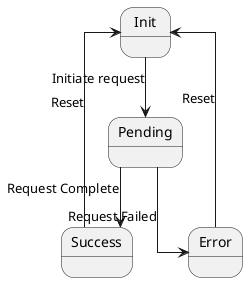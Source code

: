 @startuml
skinparam linetype polyline
skinparam linetype ortho
state Init
Init --> Pending: Initiate request
Pending --> Success: Request Complete
Pending --> Error: Request Failed
Success --> Init: Reset
Error --> Init: Reset
@enduml
